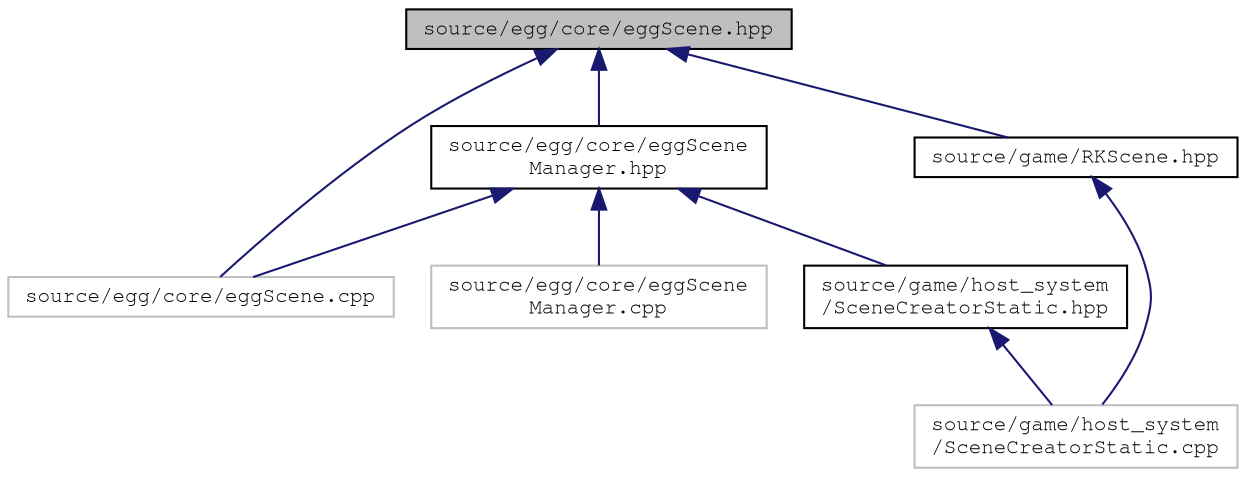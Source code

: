 digraph "source/egg/core/eggScene.hpp"
{
 // LATEX_PDF_SIZE
  edge [fontname="FreeMono",fontsize="10",labelfontname="FreeMono",labelfontsize="10"];
  node [fontname="FreeMono",fontsize="10",shape=record];
  Node1 [label="source/egg/core/eggScene.hpp",height=0.2,width=0.4,color="black", fillcolor="grey75", style="filled", fontcolor="black",tooltip="TODO."];
  Node1 -> Node2 [dir="back",color="midnightblue",fontsize="10",style="solid",fontname="FreeMono"];
  Node2 [label="source/egg/core/eggScene.cpp",height=0.2,width=0.4,color="grey75", fillcolor="white", style="filled",tooltip=" "];
  Node1 -> Node3 [dir="back",color="midnightblue",fontsize="10",style="solid",fontname="FreeMono"];
  Node3 [label="source/egg/core/eggScene\lManager.hpp",height=0.2,width=0.4,color="black", fillcolor="white", style="filled",URL="$egg_scene_manager_8hpp_source.html",tooltip=" "];
  Node3 -> Node2 [dir="back",color="midnightblue",fontsize="10",style="solid",fontname="FreeMono"];
  Node3 -> Node4 [dir="back",color="midnightblue",fontsize="10",style="solid",fontname="FreeMono"];
  Node4 [label="source/egg/core/eggScene\lManager.cpp",height=0.2,width=0.4,color="grey75", fillcolor="white", style="filled",tooltip=" "];
  Node3 -> Node5 [dir="back",color="midnightblue",fontsize="10",style="solid",fontname="FreeMono"];
  Node5 [label="source/game/host_system\l/SceneCreatorStatic.hpp",height=0.2,width=0.4,color="black", fillcolor="white", style="filled",URL="$_scene_creator_static_8hpp.html",tooltip="Static scene creator starts the boostrap scene."];
  Node5 -> Node6 [dir="back",color="midnightblue",fontsize="10",style="solid",fontname="FreeMono"];
  Node6 [label="source/game/host_system\l/SceneCreatorStatic.cpp",height=0.2,width=0.4,color="grey75", fillcolor="white", style="filled",tooltip=" "];
  Node1 -> Node7 [dir="back",color="midnightblue",fontsize="10",style="solid",fontname="FreeMono"];
  Node7 [label="source/game/RKScene.hpp",height=0.2,width=0.4,color="black", fillcolor="white", style="filled",URL="$_r_k_scene_8hpp_source.html",tooltip=" "];
  Node7 -> Node6 [dir="back",color="midnightblue",fontsize="10",style="solid",fontname="FreeMono"];
}
